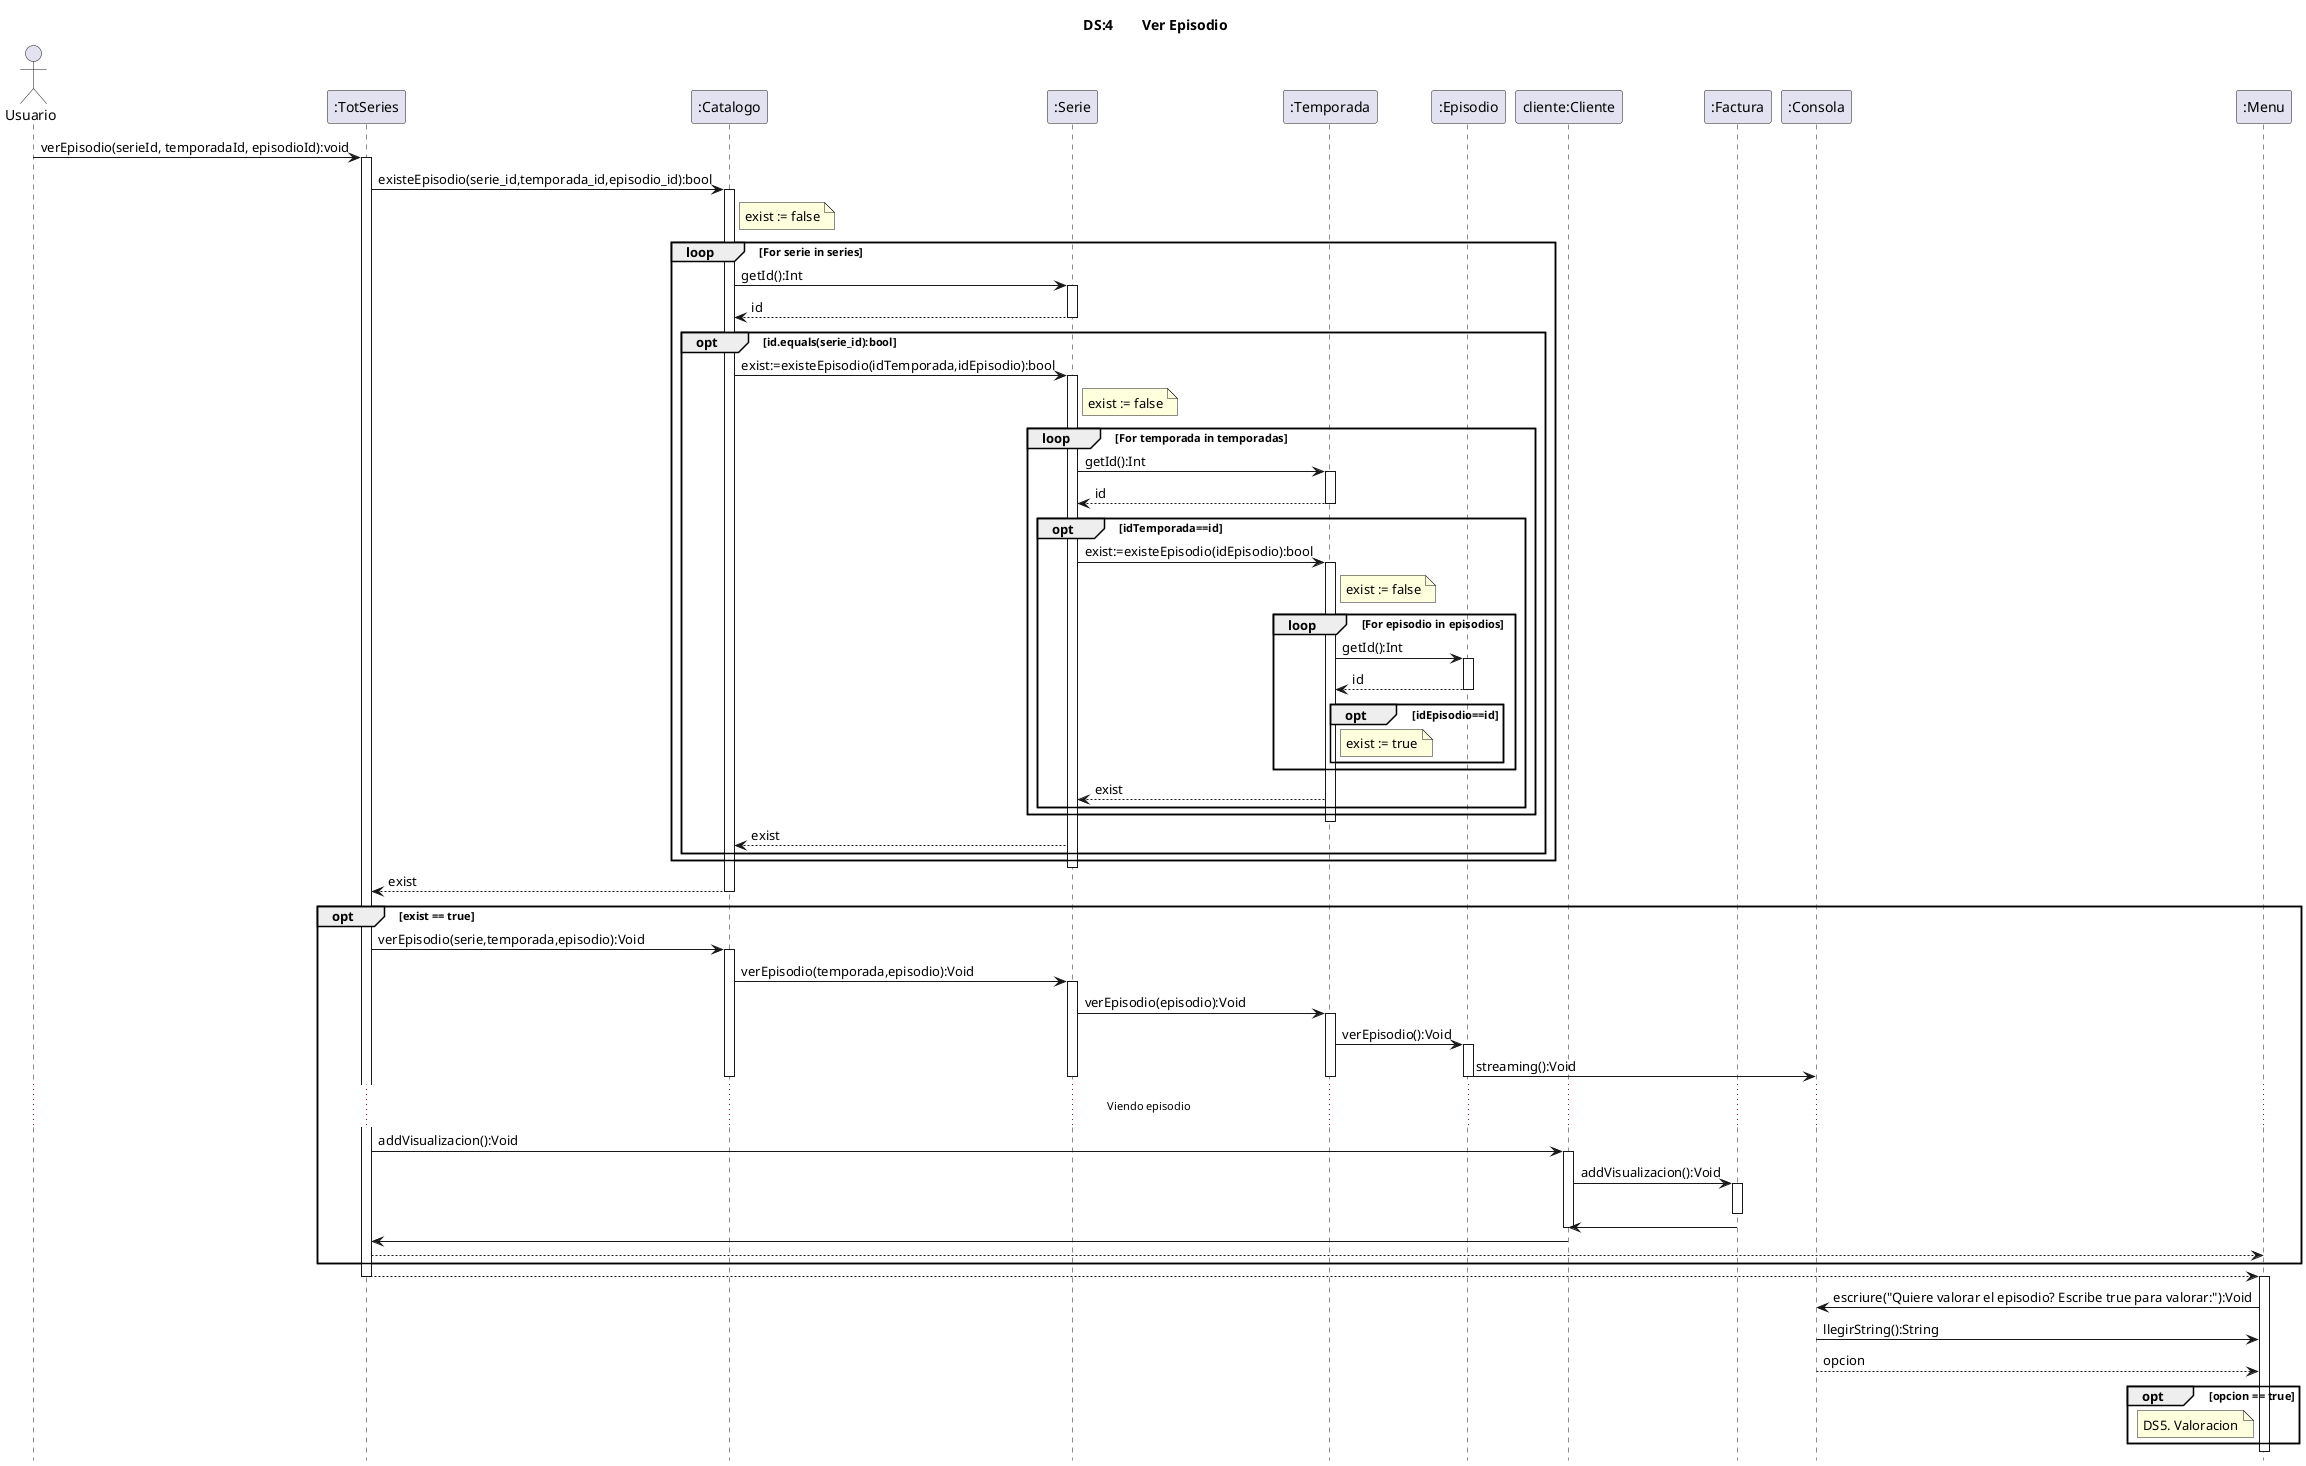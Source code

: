 @startuml
title	DS:4	Ver Episodio
hide	footbox

actor	Usuario

participant ":TotSeries" as TotSeries
participant ":Catalogo" as Catalogo
participant ":Serie" as Serie
participant ":Temporada" as Temporada
participant ":Episodio" as Episodio
participant "cliente:Cliente" as cliente
participant ":Factura" as factura
participant ":Consola" as Consola
participant ":Menu" as Menu
Usuario -> TotSeries:verEpisodio(serieId, temporadaId, episodioId):void
activate TotSeries
TotSeries -> Catalogo:existeEpisodio(serie_id,temporada_id,episodio_id):bool


activate Catalogo 
note right Catalogo
        exist := false
    end note
loop For serie in series

    Catalogo -> Serie:getId():Int
    activate Serie
    Serie --> Catalogo:id
    deactivate Serie


    opt id.equals(serie_id):bool
    Catalogo -> Serie:exist:=existeEpisodio(idTemporada,idEpisodio):bool
    activate Serie
    note right Serie
        exist := false
    end note
    
    loop For temporada in temporadas
        Serie -> Temporada:getId():Int
        activate Temporada
        Temporada --> Serie:id
        deactivate Temporada

        opt idTemporada==id
        Serie -> Temporada:exist:=existeEpisodio(idEpisodio):bool
        activate Temporada
        note right Temporada
            exist := false
        end note

        loop For episodio in episodios
            Temporada -> Episodio:getId():Int
            activate Episodio
            Episodio --> Temporada:id
            deactivate Episodio


            opt idEpisodio==id
                note right Temporada
                    exist := true
                end note
            end opt
        end loop
        Temporada --> Serie:exist
        end opt
    end loop
    deactivate Temporada
    Serie --> Catalogo:exist
    end opt
end loop

deactivate Serie
Catalogo --> TotSeries:exist
deactivate Catalogo
'
opt exist == true
    TotSeries -> Catalogo:verEpisodio(serie,temporada,episodio):Void
    activate Catalogo
    Catalogo -> Serie:verEpisodio(temporada,episodio):Void
    activate Serie
    Serie -> Temporada:verEpisodio(episodio):Void
    activate Temporada
    Temporada->Episodio:verEpisodio():Void
    activate Episodio
    Episodio->Consola:streaming():Void
    deactivate Episodio
    deactivate Temporada
    deactivate Serie
    deactivate Catalogo
    ... Viendo episodio ...
    TotSeries->cliente:addVisualizacion():Void
    activate cliente
    cliente->factura:addVisualizacion():Void
    activate factura
    deactivate factura
    factura->cliente
    deactivate cliente
    cliente->TotSeries
    TotSeries --> Menu 
end opt
    TotSeries --> Menu
    deactivate TotSeries
    activate Menu
    
    Menu->Consola:escriure("Quiere valorar el episodio? Escribe true para valorar:"):Void
    Consola -> Menu:llegirString():String
    Consola --> Menu:opcion

    opt opcion == true
        note left Menu
        DS5. Valoracion
        end note
     end opt

deactivate TotSeries
@enduml
